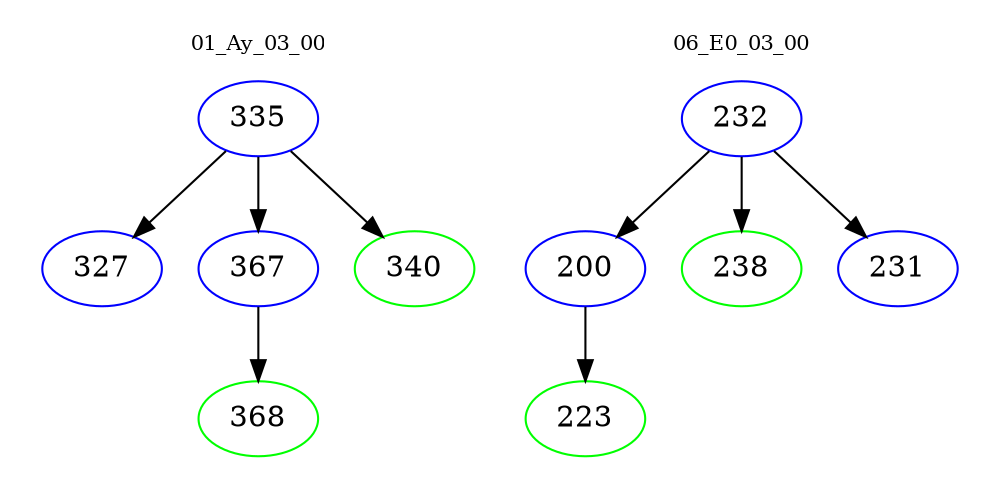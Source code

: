 digraph{
subgraph cluster_0 {
color = white
label = "01_Ay_03_00";
fontsize=10;
T0_335 [label="335", color="blue"]
T0_335 -> T0_327 [color="black"]
T0_327 [label="327", color="blue"]
T0_335 -> T0_367 [color="black"]
T0_367 [label="367", color="blue"]
T0_367 -> T0_368 [color="black"]
T0_368 [label="368", color="green"]
T0_335 -> T0_340 [color="black"]
T0_340 [label="340", color="green"]
}
subgraph cluster_1 {
color = white
label = "06_E0_03_00";
fontsize=10;
T1_232 [label="232", color="blue"]
T1_232 -> T1_200 [color="black"]
T1_200 [label="200", color="blue"]
T1_200 -> T1_223 [color="black"]
T1_223 [label="223", color="green"]
T1_232 -> T1_238 [color="black"]
T1_238 [label="238", color="green"]
T1_232 -> T1_231 [color="black"]
T1_231 [label="231", color="blue"]
}
}
